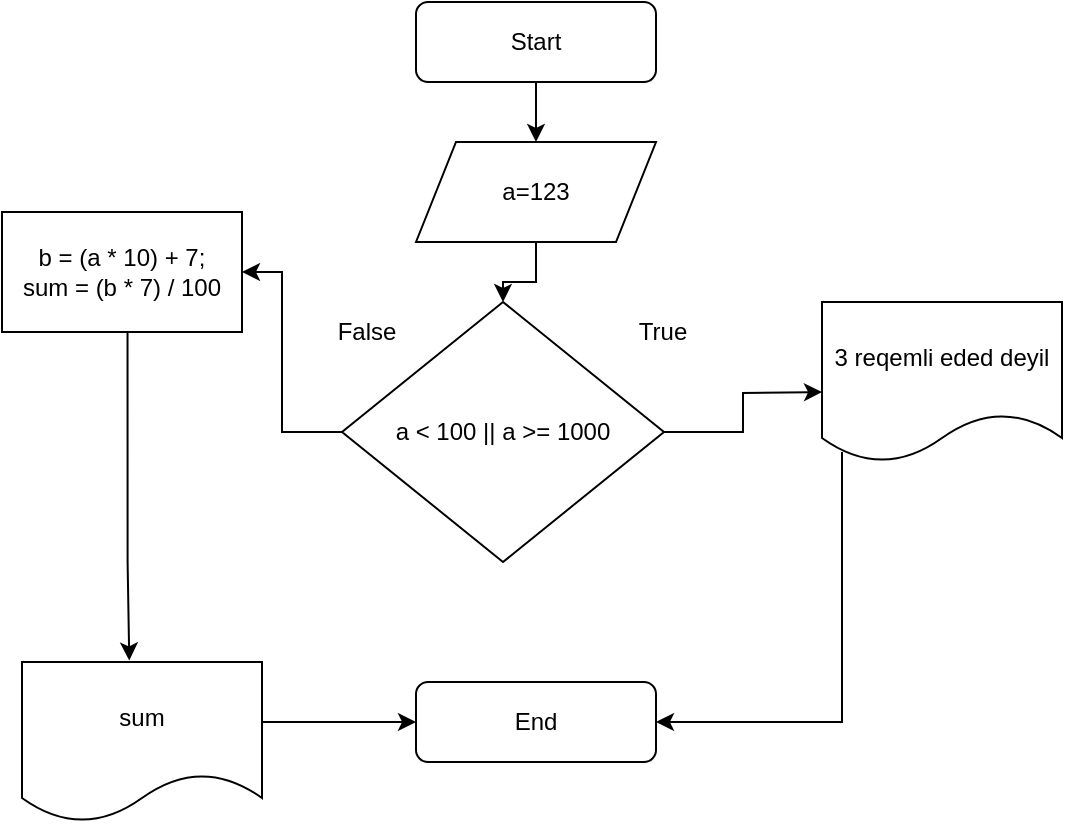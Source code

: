 <mxfile version="16.5.1" type="device"><diagram id="vwgzbV6f9qIAYS0D97HC" name="Page-1"><mxGraphModel dx="1278" dy="649" grid="1" gridSize="10" guides="1" tooltips="1" connect="1" arrows="1" fold="1" page="1" pageScale="1" pageWidth="850" pageHeight="1100" math="0" shadow="0"><root><mxCell id="0"/><mxCell id="1" parent="0"/><mxCell id="ppOvj2_jY-yKDa5ZknTW-2" value="End" style="rounded=1;whiteSpace=wrap;html=1;" parent="1" vertex="1"><mxGeometry x="387" y="380" width="120" height="40" as="geometry"/></mxCell><mxCell id="p09BLcKj-EsGFWfXhzJq-1" style="edgeStyle=orthogonalEdgeStyle;rounded=0;orthogonalLoop=1;jettySize=auto;html=1;" parent="1" source="ppOvj2_jY-yKDa5ZknTW-3" edge="1"><mxGeometry relative="1" as="geometry"><mxPoint x="447" y="110" as="targetPoint"/></mxGeometry></mxCell><mxCell id="ppOvj2_jY-yKDa5ZknTW-3" value="Start" style="rounded=1;whiteSpace=wrap;html=1;" parent="1" vertex="1"><mxGeometry x="387" y="40" width="120" height="40" as="geometry"/></mxCell><mxCell id="p09BLcKj-EsGFWfXhzJq-3" style="edgeStyle=orthogonalEdgeStyle;rounded=0;orthogonalLoop=1;jettySize=auto;html=1;entryX=0.5;entryY=0;entryDx=0;entryDy=0;" parent="1" source="p09BLcKj-EsGFWfXhzJq-2" target="p09BLcKj-EsGFWfXhzJq-4" edge="1"><mxGeometry relative="1" as="geometry"><mxPoint x="447" y="190" as="targetPoint"/></mxGeometry></mxCell><mxCell id="p09BLcKj-EsGFWfXhzJq-2" value="a=123" style="shape=parallelogram;perimeter=parallelogramPerimeter;whiteSpace=wrap;html=1;fixedSize=1;" parent="1" vertex="1"><mxGeometry x="387" y="110" width="120" height="50" as="geometry"/></mxCell><mxCell id="p09BLcKj-EsGFWfXhzJq-5" style="edgeStyle=orthogonalEdgeStyle;rounded=0;orthogonalLoop=1;jettySize=auto;html=1;entryX=0;entryY=0.5;entryDx=0;entryDy=0;" parent="1" source="p09BLcKj-EsGFWfXhzJq-4" edge="1"><mxGeometry relative="1" as="geometry"><mxPoint x="590" y="235" as="targetPoint"/></mxGeometry></mxCell><mxCell id="p09BLcKj-EsGFWfXhzJq-6" style="edgeStyle=orthogonalEdgeStyle;rounded=0;orthogonalLoop=1;jettySize=auto;html=1;" parent="1" source="p09BLcKj-EsGFWfXhzJq-4" edge="1"><mxGeometry relative="1" as="geometry"><mxPoint x="300" y="175" as="targetPoint"/><Array as="points"><mxPoint x="320" y="255"/><mxPoint x="320" y="175"/></Array></mxGeometry></mxCell><mxCell id="p09BLcKj-EsGFWfXhzJq-4" value="a &amp;lt; 100 || a &amp;gt;= 1000" style="rhombus;whiteSpace=wrap;html=1;" parent="1" vertex="1"><mxGeometry x="350" y="190" width="161" height="130" as="geometry"/></mxCell><mxCell id="p09BLcKj-EsGFWfXhzJq-11" style="edgeStyle=orthogonalEdgeStyle;rounded=0;orthogonalLoop=1;jettySize=auto;html=1;entryX=0.447;entryY=-0.013;entryDx=0;entryDy=0;exitX=0.523;exitY=0.829;exitDx=0;exitDy=0;exitPerimeter=0;entryPerimeter=0;" parent="1" edge="1"><mxGeometry relative="1" as="geometry"><mxPoint x="243.64" y="369.22" as="targetPoint"/><Array as="points"><mxPoint x="243" y="320"/></Array><mxPoint x="242.76" y="201.32" as="sourcePoint"/></mxGeometry></mxCell><mxCell id="p09BLcKj-EsGFWfXhzJq-12" style="edgeStyle=orthogonalEdgeStyle;rounded=0;orthogonalLoop=1;jettySize=auto;html=1;exitX=1;exitY=0.5;exitDx=0;exitDy=0;" parent="1" target="ppOvj2_jY-yKDa5ZknTW-2" edge="1"><mxGeometry relative="1" as="geometry"><mxPoint x="310" y="400" as="sourcePoint"/><Array as="points"><mxPoint x="320" y="400"/><mxPoint x="320" y="400"/></Array></mxGeometry></mxCell><mxCell id="p09BLcKj-EsGFWfXhzJq-10" style="edgeStyle=orthogonalEdgeStyle;rounded=0;orthogonalLoop=1;jettySize=auto;html=1;entryX=1;entryY=0.5;entryDx=0;entryDy=0;" parent="1" target="ppOvj2_jY-yKDa5ZknTW-2" edge="1"><mxGeometry relative="1" as="geometry"><mxPoint x="590" y="480" as="targetPoint"/><Array as="points"><mxPoint x="600" y="400"/></Array><mxPoint x="600" y="265" as="sourcePoint"/></mxGeometry></mxCell><mxCell id="p09BLcKj-EsGFWfXhzJq-15" value="True" style="text;html=1;align=center;verticalAlign=middle;resizable=0;points=[];autosize=1;strokeColor=none;fillColor=none;" parent="1" vertex="1"><mxGeometry x="490" y="195" width="40" height="20" as="geometry"/></mxCell><mxCell id="p09BLcKj-EsGFWfXhzJq-16" value="False" style="text;html=1;align=center;verticalAlign=middle;resizable=0;points=[];autosize=1;strokeColor=none;fillColor=none;" parent="1" vertex="1"><mxGeometry x="337" y="195" width="50" height="20" as="geometry"/></mxCell><mxCell id="dOEtVUCDWdKc6X8VQTII-1" value="&lt;span&gt;b = (a * 10) + 7;&lt;/span&gt;&lt;br&gt;&lt;span&gt;sum = (b * 7) / 100&lt;/span&gt;" style="rounded=0;whiteSpace=wrap;html=1;" vertex="1" parent="1"><mxGeometry x="180" y="145" width="120" height="60" as="geometry"/></mxCell><mxCell id="dOEtVUCDWdKc6X8VQTII-2" value="&lt;span&gt;3 reqemli eded deyil&lt;/span&gt;" style="shape=document;whiteSpace=wrap;html=1;boundedLbl=1;" vertex="1" parent="1"><mxGeometry x="590" y="190" width="120" height="80" as="geometry"/></mxCell><mxCell id="dOEtVUCDWdKc6X8VQTII-3" value="sum" style="shape=document;whiteSpace=wrap;html=1;boundedLbl=1;" vertex="1" parent="1"><mxGeometry x="190" y="370" width="120" height="80" as="geometry"/></mxCell></root></mxGraphModel></diagram></mxfile>